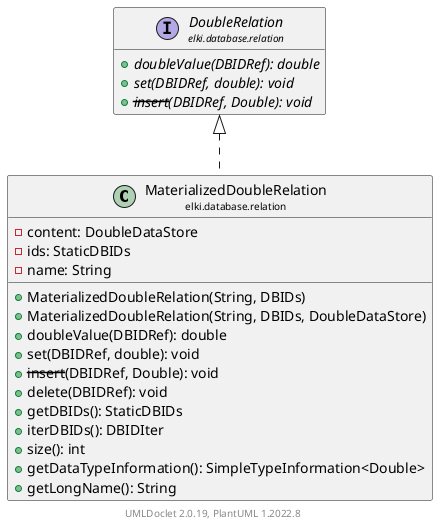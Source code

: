 @startuml
    remove .*\.(Instance|Par|Parameterizer|Factory)$
    set namespaceSeparator none
    hide empty fields
    hide empty methods

    class "<size:14>MaterializedDoubleRelation\n<size:10>elki.database.relation" as elki.database.relation.MaterializedDoubleRelation [[MaterializedDoubleRelation.html]] {
        -content: DoubleDataStore
        -ids: StaticDBIDs
        -name: String
        +MaterializedDoubleRelation(String, DBIDs)
        +MaterializedDoubleRelation(String, DBIDs, DoubleDataStore)
        +doubleValue(DBIDRef): double
        +set(DBIDRef, double): void
        +--insert--(DBIDRef, Double): void
        +delete(DBIDRef): void
        +getDBIDs(): StaticDBIDs
        +iterDBIDs(): DBIDIter
        +size(): int
        +getDataTypeInformation(): SimpleTypeInformation<Double>
        +getLongName(): String
    }

    interface "<size:14>DoubleRelation\n<size:10>elki.database.relation" as elki.database.relation.DoubleRelation [[DoubleRelation.html]] {
        {abstract} +doubleValue(DBIDRef): double
        {abstract} +set(DBIDRef, double): void
        {abstract} +--insert--(DBIDRef, Double): void
    }

    elki.database.relation.DoubleRelation <|.. elki.database.relation.MaterializedDoubleRelation

    center footer UMLDoclet 2.0.19, PlantUML 1.2022.8
@enduml
